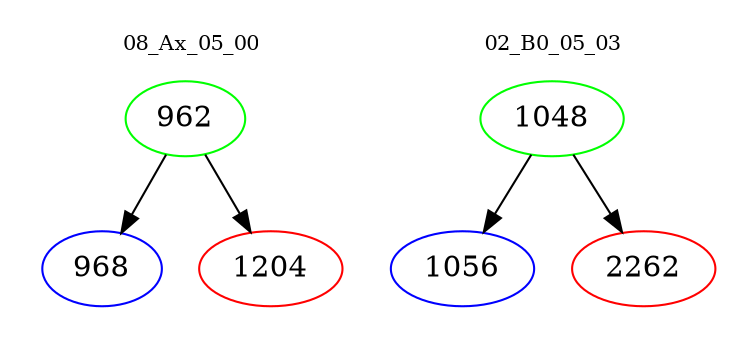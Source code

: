 digraph{
subgraph cluster_0 {
color = white
label = "08_Ax_05_00";
fontsize=10;
T0_962 [label="962", color="green"]
T0_962 -> T0_968 [color="black"]
T0_968 [label="968", color="blue"]
T0_962 -> T0_1204 [color="black"]
T0_1204 [label="1204", color="red"]
}
subgraph cluster_1 {
color = white
label = "02_B0_05_03";
fontsize=10;
T1_1048 [label="1048", color="green"]
T1_1048 -> T1_1056 [color="black"]
T1_1056 [label="1056", color="blue"]
T1_1048 -> T1_2262 [color="black"]
T1_2262 [label="2262", color="red"]
}
}

